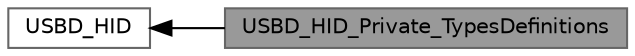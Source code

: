 digraph "USBD_HID_Private_TypesDefinitions"
{
 // LATEX_PDF_SIZE
  bgcolor="transparent";
  edge [fontname=Helvetica,fontsize=10,labelfontname=Helvetica,labelfontsize=10];
  node [fontname=Helvetica,fontsize=10,shape=box,height=0.2,width=0.4];
  rankdir=LR;
  Node2 [label="USBD_HID",height=0.2,width=0.4,color="grey40", fillcolor="white", style="filled",URL="$group__USBD__HID.html",tooltip="usbd core module"];
  Node1 [label="USBD_HID_Private_TypesDefinitions",height=0.2,width=0.4,color="gray40", fillcolor="grey60", style="filled", fontcolor="black",tooltip=" "];
  Node2->Node1 [shape=plaintext, dir="back", style="solid"];
}
